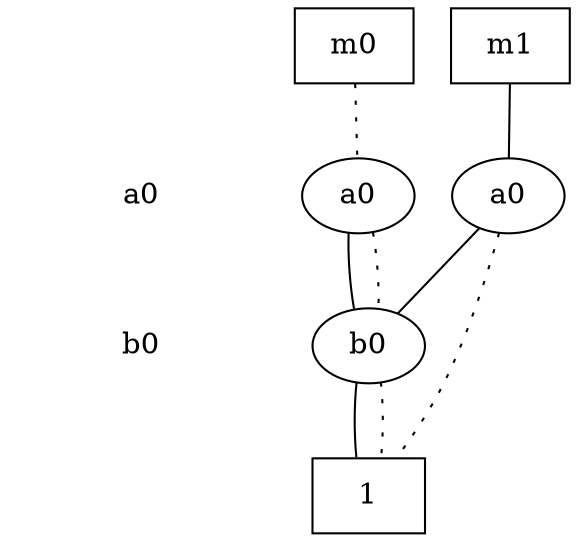 digraph "DD" {
size = "7.5,10"
center = true;
edge [dir = none];
{ node [shape = plaintext];
  edge [style = invis];
  "CONST NODES" [style = invis];
" a0 " -> " b0 " -> "CONST NODES"; 
}
{ rank = same; node [shape = box]; edge [style = invis];
"  m0  " -> "  m1  "; }
{ rank = same; " a0 ";
"0x4a" [label="a0"];
"0x49" [label="a0"];
}
{ rank = same; " b0 ";
"0x48" [label="b0"];
}
{ rank = same; "CONST NODES";
{ node [shape = box]; "0x43";
}
}
"  m0  " -> "0x49" [style = dotted];
"  m1  " -> "0x4a" [style = solid];
"0x4a" -> "0x48";
"0x4a" -> "0x43" [style = dotted];
"0x49" -> "0x48";
"0x49" -> "0x48" [style = dotted];
"0x48" -> "0x43";
"0x48" -> "0x43" [style = dotted];
"0x43" [label = "1"];
}
